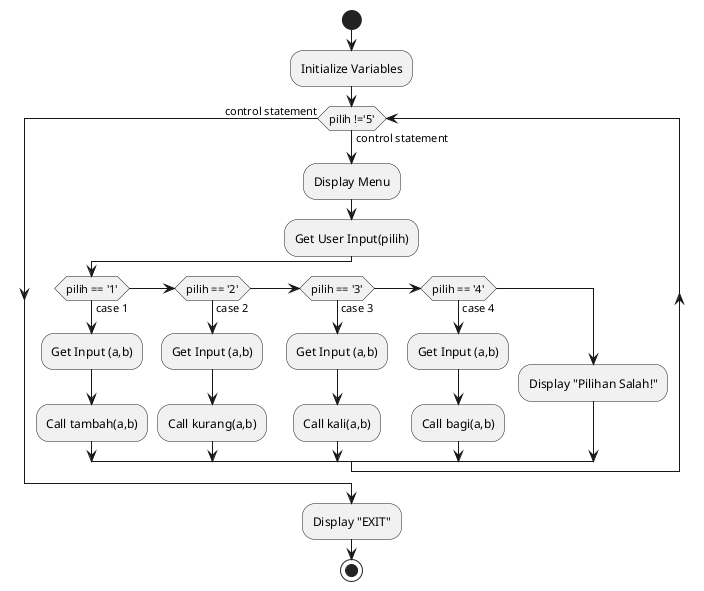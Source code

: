 @startuml Pert5
start
:Initialize Variables;
while (pilih !='5') is (control statement)
        :Display Menu;
        :Get User Input(pilih);
        if (pilih == '1') then (case 1)
                :Get Input (a,b);
                :Call tambah(a,b);
        else if (pilih == '2') then (case 2)
                :Get Input (a,b);
                :Call kurang(a,b);
        else if (pilih == '3') then (case 3)
                :Get Input (a,b);
                :Call kali(a,b);
        else if (pilih == '4') then (case 4)
                :Get Input (a,b);
                :Call bagi(a,b);
        else
                :Display "Pilihan Salah!";
        endif       
endwhile (control statement)
:Display "EXIT";
stop

@enduml
